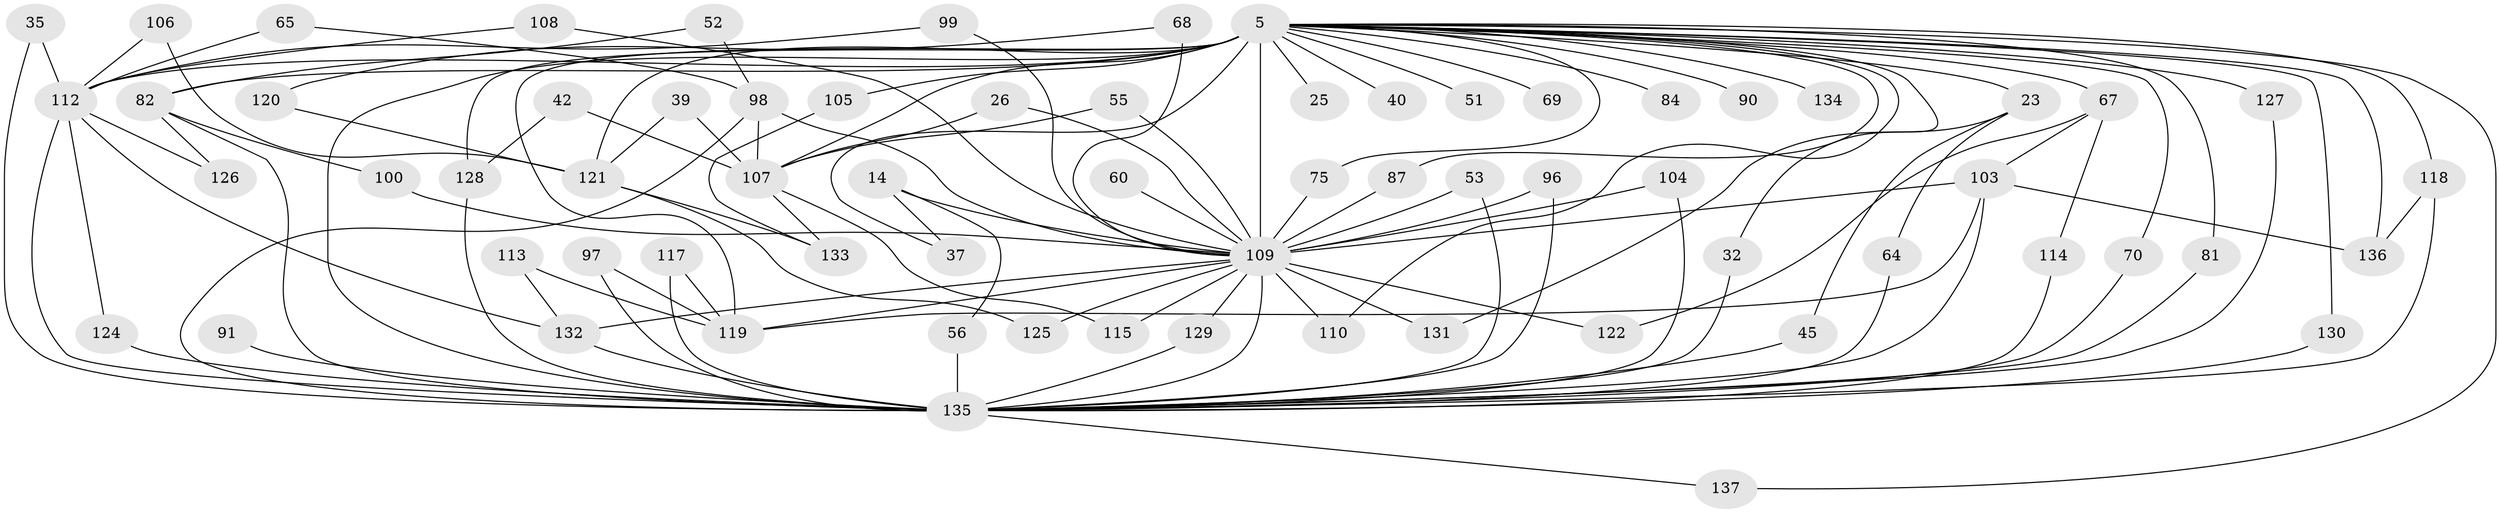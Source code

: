 // original degree distribution, {32: 0.014598540145985401, 16: 0.0072992700729927005, 20: 0.0072992700729927005, 31: 0.0072992700729927005, 21: 0.0072992700729927005, 28: 0.014598540145985401, 22: 0.0072992700729927005, 17: 0.0072992700729927005, 2: 0.6131386861313869, 7: 0.0072992700729927005, 4: 0.08029197080291971, 12: 0.0072992700729927005, 9: 0.014598540145985401, 6: 0.029197080291970802, 5: 0.021897810218978103, 3: 0.15328467153284672}
// Generated by graph-tools (version 1.1) at 2025/49/03/04/25 21:49:26]
// undirected, 68 vertices, 123 edges
graph export_dot {
graph [start="1"]
  node [color=gray90,style=filled];
  5 [super="+2+4"];
  14;
  23 [super="+22"];
  25;
  26;
  32;
  35;
  37;
  39;
  40;
  42;
  45;
  51;
  52;
  53;
  55;
  56;
  60;
  64;
  65;
  67 [super="+46+30"];
  68 [super="+29"];
  69;
  70;
  75;
  81;
  82 [super="+48"];
  84;
  87;
  90;
  91;
  96;
  97;
  98 [super="+72+78"];
  99;
  100;
  103 [super="+38+74+88"];
  104 [super="+80"];
  105;
  106;
  107 [super="+62+93"];
  108;
  109 [super="+71+79"];
  110;
  112 [super="+94+66+77"];
  113;
  114;
  115;
  117;
  118 [super="+116"];
  119 [super="+41+111"];
  120;
  121 [super="+89"];
  122 [super="+95"];
  124;
  125;
  126;
  127 [super="+58"];
  128 [super="+20+59+92+102"];
  129;
  130;
  131;
  132 [super="+101+43"];
  133 [super="+85"];
  134;
  135 [super="+76+123+9+11+13"];
  136 [super="+86"];
  137;
  5 -- 25 [weight=2];
  5 -- 67 [weight=3];
  5 -- 69 [weight=2];
  5 -- 75;
  5 -- 82 [weight=2];
  5 -- 84 [weight=2];
  5 -- 87;
  5 -- 105 [weight=2];
  5 -- 107 [weight=6];
  5 -- 121 [weight=4];
  5 -- 130;
  5 -- 134 [weight=2];
  5 -- 137;
  5 -- 131;
  5 -- 70;
  5 -- 23 [weight=3];
  5 -- 40 [weight=2];
  5 -- 109 [weight=23];
  5 -- 51 [weight=2];
  5 -- 128 [weight=3];
  5 -- 136 [weight=4];
  5 -- 81;
  5 -- 90 [weight=2];
  5 -- 37;
  5 -- 110;
  5 -- 112 [weight=8];
  5 -- 127 [weight=2];
  5 -- 118;
  5 -- 135 [weight=11];
  5 -- 119 [weight=5];
  14 -- 37;
  14 -- 56;
  14 -- 109 [weight=2];
  23 -- 32;
  23 -- 64;
  23 -- 45;
  26 -- 107;
  26 -- 109;
  32 -- 135;
  35 -- 135;
  35 -- 112;
  39 -- 121;
  39 -- 107;
  42 -- 128;
  42 -- 107;
  45 -- 135;
  52 -- 82;
  52 -- 98;
  53 -- 135;
  53 -- 109;
  55 -- 107;
  55 -- 109;
  56 -- 135;
  60 -- 109 [weight=2];
  64 -- 135;
  65 -- 98;
  65 -- 112;
  67 -- 122;
  67 -- 103;
  67 -- 114;
  68 -- 120;
  68 -- 109 [weight=3];
  70 -- 135;
  75 -- 109;
  81 -- 135;
  82 -- 100;
  82 -- 126;
  82 -- 135 [weight=2];
  87 -- 109;
  91 -- 135 [weight=2];
  96 -- 135;
  96 -- 109;
  97 -- 135;
  97 -- 119;
  98 -- 107;
  98 -- 135;
  98 -- 109 [weight=4];
  99 -- 112;
  99 -- 109;
  100 -- 109;
  103 -- 136 [weight=2];
  103 -- 135;
  103 -- 109 [weight=3];
  103 -- 119;
  104 -- 135 [weight=3];
  104 -- 109;
  105 -- 133;
  106 -- 121;
  106 -- 112;
  107 -- 133;
  107 -- 115;
  108 -- 112;
  108 -- 109;
  109 -- 129;
  109 -- 135 [weight=9];
  109 -- 110;
  109 -- 115;
  109 -- 122 [weight=2];
  109 -- 125;
  109 -- 131;
  109 -- 132;
  109 -- 119;
  112 -- 126;
  112 -- 135;
  112 -- 132;
  112 -- 124;
  113 -- 132;
  113 -- 119;
  114 -- 135;
  117 -- 135;
  117 -- 119;
  118 -- 136;
  118 -- 135 [weight=2];
  120 -- 121;
  121 -- 125;
  121 -- 133;
  124 -- 135;
  127 -- 135;
  128 -- 135 [weight=3];
  129 -- 135;
  130 -- 135;
  132 -- 135 [weight=3];
  135 -- 137;
}
